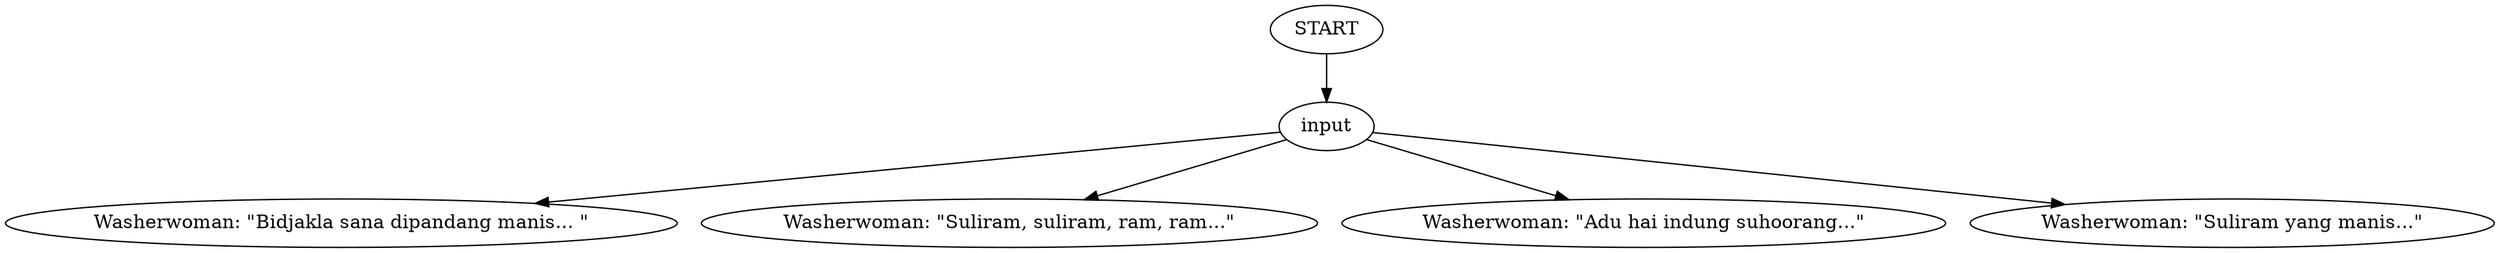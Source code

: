 # VILLAGE / WASHERWOMAN barks
# The lullaby the Washerwoman is singing to herself.
# ==================================================
digraph G {
	  0 [label="START"];
	  1 [label="input"];
	  2 [label="Washerwoman: \"Bidjakla sana dipandang manis... \""];
	  3 [label="Washerwoman: \"Suliram, suliram, ram, ram...\""];
	  4 [label="Washerwoman: \"Adu hai indung suhoorang...\""];
	  5 [label="Washerwoman: \"Suliram yang manis...\""];
	  0 -> 1
	  1 -> 2
	  1 -> 3
	  1 -> 4
	  1 -> 5
}

